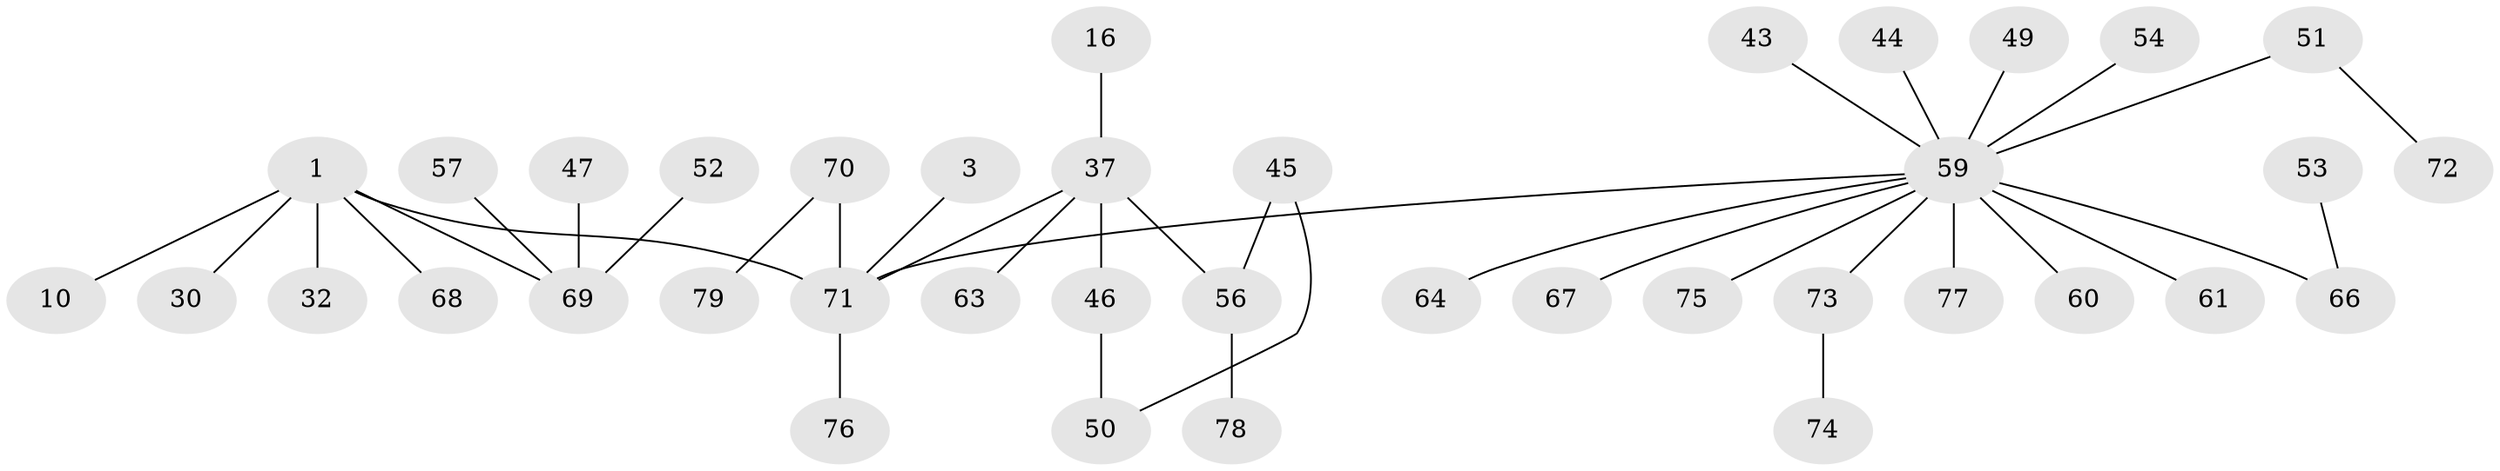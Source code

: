 // original degree distribution, {9: 0.012658227848101266, 7: 0.02531645569620253, 1: 0.3924050632911392, 4: 0.10126582278481013, 2: 0.31645569620253167, 3: 0.11392405063291139, 5: 0.0379746835443038}
// Generated by graph-tools (version 1.1) at 2025/42/03/09/25 04:42:05]
// undirected, 39 vertices, 39 edges
graph export_dot {
graph [start="1"]
  node [color=gray90,style=filled];
  1;
  3;
  10;
  16;
  30 [super="+6"];
  32;
  37 [super="+11+31"];
  43;
  44;
  45;
  46 [super="+34"];
  47;
  49 [super="+28"];
  50;
  51;
  52;
  53 [super="+36"];
  54;
  56 [super="+19"];
  57;
  59 [super="+55+48"];
  60;
  61;
  63;
  64;
  66 [super="+33+42"];
  67;
  68;
  69 [super="+40+35"];
  70 [super="+25"];
  71 [super="+58+39+65+4"];
  72;
  73 [super="+26+62"];
  74;
  75;
  76;
  77;
  78;
  79;
  1 -- 10;
  1 -- 32;
  1 -- 68;
  1 -- 30 [weight=2];
  1 -- 69 [weight=2];
  1 -- 71 [weight=2];
  3 -- 71;
  16 -- 37;
  37 -- 56 [weight=2];
  37 -- 63;
  37 -- 71 [weight=2];
  37 -- 46;
  43 -- 59;
  44 -- 59;
  45 -- 50;
  45 -- 56;
  46 -- 50;
  47 -- 69;
  49 -- 59;
  51 -- 72;
  51 -- 59;
  52 -- 69;
  53 -- 66;
  54 -- 59;
  56 -- 78;
  57 -- 69;
  59 -- 64;
  59 -- 66 [weight=4];
  59 -- 67;
  59 -- 71 [weight=3];
  59 -- 73;
  59 -- 75;
  59 -- 77;
  59 -- 60;
  59 -- 61;
  70 -- 79;
  70 -- 71;
  71 -- 76;
  73 -- 74;
}
